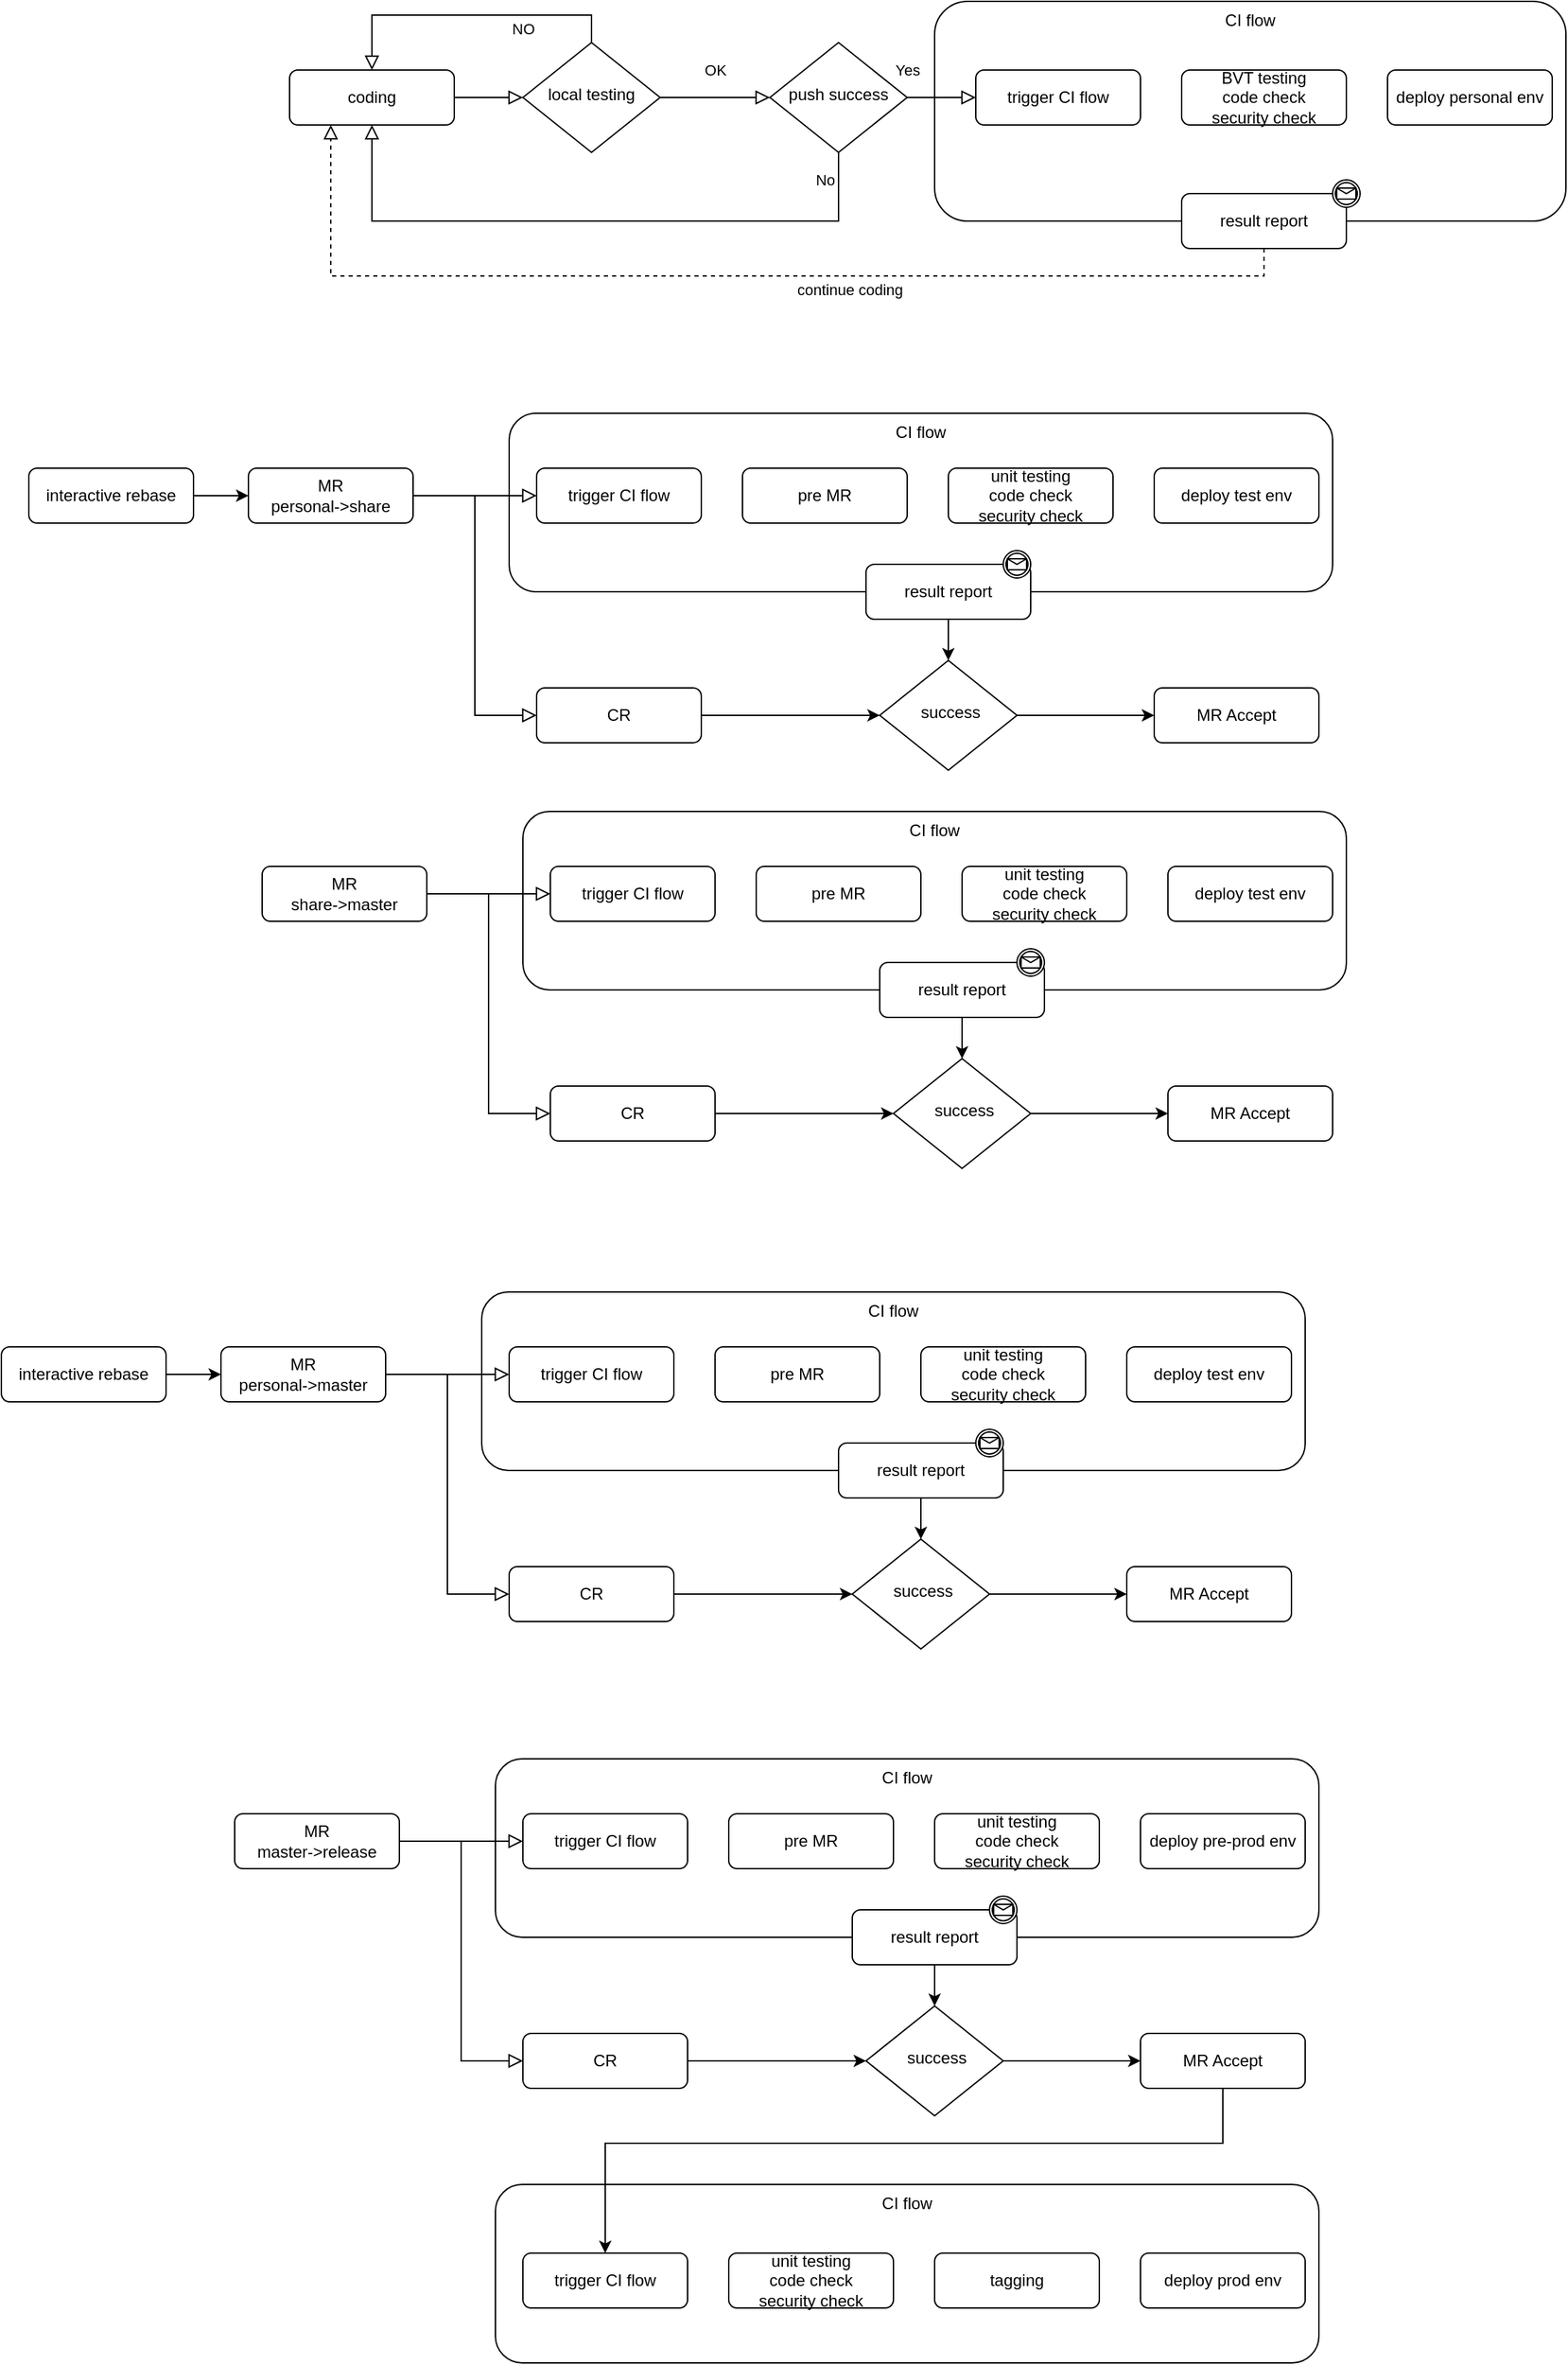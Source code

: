 <mxfile version="13.1.1" type="github" pages="2">
  <diagram id="C5RBs43oDa-KdzZeNtuy" name="Page-1">
    <mxGraphModel dx="2505" dy="872" grid="1" gridSize="10" guides="1" tooltips="1" connect="1" arrows="1" fold="1" page="1" pageScale="1" pageWidth="827" pageHeight="1169" math="0" shadow="0">
      <root>
        <mxCell id="WIyWlLk6GJQsqaUBKTNV-0" />
        <mxCell id="WIyWlLk6GJQsqaUBKTNV-1" parent="WIyWlLk6GJQsqaUBKTNV-0" />
        <mxCell id="t_nzQwryD62VC4QIRHLn-67" value="CI flow" style="html=1;whiteSpace=wrap;rounded=1;dropTarget=0;gradientColor=none;fillColor=none;verticalAlign=top;" vertex="1" parent="WIyWlLk6GJQsqaUBKTNV-1">
          <mxGeometry x="-30" y="1540" width="600" height="130" as="geometry" />
        </mxCell>
        <mxCell id="EYCDA7WUK3Sq9LTmLMJ8-7" value="continue coding" style="edgeStyle=orthogonalEdgeStyle;rounded=0;html=1;jettySize=auto;orthogonalLoop=1;fontSize=11;endArrow=block;endFill=0;endSize=8;strokeWidth=1;shadow=0;labelBackgroundColor=none;entryX=0.25;entryY=1;entryDx=0;entryDy=0;exitX=0.5;exitY=1;exitDx=0;exitDy=0;dashed=1;" parent="WIyWlLk6GJQsqaUBKTNV-1" source="EYCDA7WUK3Sq9LTmLMJ8-6" target="WIyWlLk6GJQsqaUBKTNV-3" edge="1">
          <mxGeometry x="-0.205" y="10" relative="1" as="geometry">
            <mxPoint as="offset" />
            <mxPoint x="50" y="300" as="sourcePoint" />
            <mxPoint x="-110" y="320" as="targetPoint" />
            <Array as="points">
              <mxPoint x="530" y="460" />
              <mxPoint x="-150" y="460" />
            </Array>
          </mxGeometry>
        </mxCell>
        <mxCell id="EYCDA7WUK3Sq9LTmLMJ8-3" value="CI flow" style="html=1;whiteSpace=wrap;rounded=1;dropTarget=0;gradientColor=none;fillColor=none;verticalAlign=top;" parent="WIyWlLk6GJQsqaUBKTNV-1" vertex="1">
          <mxGeometry x="290" y="260" width="460" height="160" as="geometry" />
        </mxCell>
        <mxCell id="WIyWlLk6GJQsqaUBKTNV-2" value="" style="rounded=0;html=1;jettySize=auto;orthogonalLoop=1;fontSize=11;endArrow=block;endFill=0;endSize=8;strokeWidth=1;shadow=0;labelBackgroundColor=none;edgeStyle=orthogonalEdgeStyle;" parent="WIyWlLk6GJQsqaUBKTNV-1" source="WIyWlLk6GJQsqaUBKTNV-3" target="WIyWlLk6GJQsqaUBKTNV-6" edge="1">
          <mxGeometry relative="1" as="geometry" />
        </mxCell>
        <mxCell id="WIyWlLk6GJQsqaUBKTNV-3" value="coding" style="rounded=1;whiteSpace=wrap;html=1;fontSize=12;glass=0;strokeWidth=1;shadow=0;" parent="WIyWlLk6GJQsqaUBKTNV-1" vertex="1">
          <mxGeometry x="-180" y="310" width="120" height="40" as="geometry" />
        </mxCell>
        <mxCell id="WIyWlLk6GJQsqaUBKTNV-4" value="OK" style="rounded=0;html=1;jettySize=auto;orthogonalLoop=1;fontSize=11;endArrow=block;endFill=0;endSize=8;strokeWidth=1;shadow=0;labelBackgroundColor=none;edgeStyle=orthogonalEdgeStyle;" parent="WIyWlLk6GJQsqaUBKTNV-1" source="WIyWlLk6GJQsqaUBKTNV-6" target="WIyWlLk6GJQsqaUBKTNV-10" edge="1">
          <mxGeometry y="20" relative="1" as="geometry">
            <mxPoint as="offset" />
          </mxGeometry>
        </mxCell>
        <mxCell id="WIyWlLk6GJQsqaUBKTNV-5" value="NO" style="edgeStyle=orthogonalEdgeStyle;rounded=0;html=1;jettySize=auto;orthogonalLoop=1;fontSize=11;endArrow=block;endFill=0;endSize=8;strokeWidth=1;shadow=0;labelBackgroundColor=none;entryX=0.5;entryY=0;entryDx=0;entryDy=0;exitX=0.5;exitY=0;exitDx=0;exitDy=0;" parent="WIyWlLk6GJQsqaUBKTNV-1" source="WIyWlLk6GJQsqaUBKTNV-6" target="WIyWlLk6GJQsqaUBKTNV-3" edge="1">
          <mxGeometry x="-0.364" y="10" relative="1" as="geometry">
            <mxPoint as="offset" />
            <mxPoint x="340" y="210" as="targetPoint" />
            <Array as="points">
              <mxPoint x="40" y="270" />
              <mxPoint x="-120" y="270" />
            </Array>
          </mxGeometry>
        </mxCell>
        <mxCell id="WIyWlLk6GJQsqaUBKTNV-6" value="local testing" style="rhombus;whiteSpace=wrap;html=1;shadow=0;fontFamily=Helvetica;fontSize=12;align=center;strokeWidth=1;spacing=6;spacingTop=-4;" parent="WIyWlLk6GJQsqaUBKTNV-1" vertex="1">
          <mxGeometry x="-10" y="290" width="100" height="80" as="geometry" />
        </mxCell>
        <mxCell id="WIyWlLk6GJQsqaUBKTNV-8" value="No" style="rounded=0;html=1;jettySize=auto;orthogonalLoop=1;fontSize=11;endArrow=block;endFill=0;endSize=8;strokeWidth=1;shadow=0;labelBackgroundColor=none;edgeStyle=orthogonalEdgeStyle;" parent="WIyWlLk6GJQsqaUBKTNV-1" source="WIyWlLk6GJQsqaUBKTNV-10" edge="1">
          <mxGeometry x="-0.913" y="-10" relative="1" as="geometry">
            <mxPoint as="offset" />
            <mxPoint x="-120" y="350" as="targetPoint" />
            <Array as="points">
              <mxPoint x="220" y="420" />
              <mxPoint x="-120" y="420" />
            </Array>
          </mxGeometry>
        </mxCell>
        <mxCell id="WIyWlLk6GJQsqaUBKTNV-9" value="Yes" style="edgeStyle=orthogonalEdgeStyle;rounded=0;html=1;jettySize=auto;orthogonalLoop=1;fontSize=11;endArrow=block;endFill=0;endSize=8;strokeWidth=1;shadow=0;labelBackgroundColor=none;" parent="WIyWlLk6GJQsqaUBKTNV-1" source="WIyWlLk6GJQsqaUBKTNV-10" target="WIyWlLk6GJQsqaUBKTNV-12" edge="1">
          <mxGeometry x="-1" y="20" relative="1" as="geometry">
            <mxPoint as="offset" />
          </mxGeometry>
        </mxCell>
        <mxCell id="WIyWlLk6GJQsqaUBKTNV-10" value="push success" style="rhombus;whiteSpace=wrap;html=1;shadow=0;fontFamily=Helvetica;fontSize=12;align=center;strokeWidth=1;spacing=6;spacingTop=-4;" parent="WIyWlLk6GJQsqaUBKTNV-1" vertex="1">
          <mxGeometry x="170" y="290" width="100" height="80" as="geometry" />
        </mxCell>
        <mxCell id="WIyWlLk6GJQsqaUBKTNV-12" value="trigger CI flow" style="rounded=1;whiteSpace=wrap;html=1;fontSize=12;glass=0;strokeWidth=1;shadow=0;" parent="WIyWlLk6GJQsqaUBKTNV-1" vertex="1">
          <mxGeometry x="320" y="310" width="120" height="40" as="geometry" />
        </mxCell>
        <mxCell id="EYCDA7WUK3Sq9LTmLMJ8-1" value="BVT testing&lt;br&gt;code check&lt;br&gt;security check" style="rounded=1;whiteSpace=wrap;html=1;fontSize=12;glass=0;strokeWidth=1;shadow=0;" parent="WIyWlLk6GJQsqaUBKTNV-1" vertex="1">
          <mxGeometry x="470" y="310" width="120" height="40" as="geometry" />
        </mxCell>
        <mxCell id="EYCDA7WUK3Sq9LTmLMJ8-2" value="deploy personal env" style="rounded=1;whiteSpace=wrap;html=1;fontSize=12;glass=0;strokeWidth=1;shadow=0;" parent="WIyWlLk6GJQsqaUBKTNV-1" vertex="1">
          <mxGeometry x="620" y="310" width="120" height="40" as="geometry" />
        </mxCell>
        <mxCell id="EYCDA7WUK3Sq9LTmLMJ8-6" value="result report" style="rounded=1;whiteSpace=wrap;html=1;fontSize=12;glass=0;strokeWidth=1;shadow=0;" parent="WIyWlLk6GJQsqaUBKTNV-1" vertex="1">
          <mxGeometry x="470" y="400" width="120" height="40" as="geometry" />
        </mxCell>
        <mxCell id="t_nzQwryD62VC4QIRHLn-0" value="MR&lt;br&gt;personal-&amp;gt;master" style="rounded=1;whiteSpace=wrap;html=1;fontSize=12;glass=0;strokeWidth=1;shadow=0;" vertex="1" parent="WIyWlLk6GJQsqaUBKTNV-1">
          <mxGeometry x="-230" y="1240" width="120" height="40" as="geometry" />
        </mxCell>
        <mxCell id="t_nzQwryD62VC4QIRHLn-42" style="edgeStyle=orthogonalEdgeStyle;rounded=0;orthogonalLoop=1;jettySize=auto;html=1;" edge="1" parent="WIyWlLk6GJQsqaUBKTNV-1" source="t_nzQwryD62VC4QIRHLn-1" target="t_nzQwryD62VC4QIRHLn-39">
          <mxGeometry relative="1" as="geometry" />
        </mxCell>
        <mxCell id="t_nzQwryD62VC4QIRHLn-1" value="CR" style="rounded=1;whiteSpace=wrap;html=1;fontSize=12;glass=0;strokeWidth=1;shadow=0;" vertex="1" parent="WIyWlLk6GJQsqaUBKTNV-1">
          <mxGeometry x="-20" y="1400" width="120" height="40" as="geometry" />
        </mxCell>
        <mxCell id="t_nzQwryD62VC4QIRHLn-2" value="trigger CI flow" style="rounded=1;whiteSpace=wrap;html=1;fontSize=12;glass=0;strokeWidth=1;shadow=0;" vertex="1" parent="WIyWlLk6GJQsqaUBKTNV-1">
          <mxGeometry x="-20" y="1240" width="120" height="40" as="geometry" />
        </mxCell>
        <mxCell id="t_nzQwryD62VC4QIRHLn-3" value="pre MR" style="rounded=1;whiteSpace=wrap;html=1;fontSize=12;glass=0;strokeWidth=1;shadow=0;" vertex="1" parent="WIyWlLk6GJQsqaUBKTNV-1">
          <mxGeometry x="130" y="1240" width="120" height="40" as="geometry" />
        </mxCell>
        <mxCell id="t_nzQwryD62VC4QIRHLn-4" value="unit testing&lt;br&gt;code check&lt;br&gt;security check" style="rounded=1;whiteSpace=wrap;html=1;fontSize=12;glass=0;strokeWidth=1;shadow=0;" vertex="1" parent="WIyWlLk6GJQsqaUBKTNV-1">
          <mxGeometry x="280" y="1240" width="120" height="40" as="geometry" />
        </mxCell>
        <mxCell id="t_nzQwryD62VC4QIRHLn-5" value="deploy test env" style="rounded=1;whiteSpace=wrap;html=1;fontSize=12;glass=0;strokeWidth=1;shadow=0;" vertex="1" parent="WIyWlLk6GJQsqaUBKTNV-1">
          <mxGeometry x="430" y="1240" width="120" height="40" as="geometry" />
        </mxCell>
        <mxCell id="t_nzQwryD62VC4QIRHLn-7" value="CI flow" style="html=1;whiteSpace=wrap;rounded=1;dropTarget=0;gradientColor=none;fillColor=none;verticalAlign=top;" vertex="1" parent="WIyWlLk6GJQsqaUBKTNV-1">
          <mxGeometry x="-40" y="1200" width="600" height="130" as="geometry" />
        </mxCell>
        <mxCell id="t_nzQwryD62VC4QIRHLn-43" style="edgeStyle=orthogonalEdgeStyle;rounded=0;orthogonalLoop=1;jettySize=auto;html=1;" edge="1" parent="WIyWlLk6GJQsqaUBKTNV-1" source="t_nzQwryD62VC4QIRHLn-6" target="t_nzQwryD62VC4QIRHLn-39">
          <mxGeometry relative="1" as="geometry" />
        </mxCell>
        <mxCell id="t_nzQwryD62VC4QIRHLn-6" value="result report" style="rounded=1;whiteSpace=wrap;html=1;fontSize=12;glass=0;strokeWidth=1;shadow=0;" vertex="1" parent="WIyWlLk6GJQsqaUBKTNV-1">
          <mxGeometry x="220" y="1310" width="120" height="40" as="geometry" />
        </mxCell>
        <mxCell id="t_nzQwryD62VC4QIRHLn-9" value="" style="rounded=0;html=1;jettySize=auto;orthogonalLoop=1;fontSize=11;endArrow=block;endFill=0;endSize=8;strokeWidth=1;shadow=0;labelBackgroundColor=none;edgeStyle=orthogonalEdgeStyle;entryX=0;entryY=0.5;entryDx=0;entryDy=0;exitX=1;exitY=0.5;exitDx=0;exitDy=0;" edge="1" parent="WIyWlLk6GJQsqaUBKTNV-1" source="t_nzQwryD62VC4QIRHLn-0" target="t_nzQwryD62VC4QIRHLn-1">
          <mxGeometry relative="1" as="geometry">
            <mxPoint x="-50" y="950" as="sourcePoint" />
            <mxPoint y="950" as="targetPoint" />
          </mxGeometry>
        </mxCell>
        <mxCell id="t_nzQwryD62VC4QIRHLn-10" value="" style="rounded=0;html=1;jettySize=auto;orthogonalLoop=1;fontSize=11;endArrow=block;endFill=0;endSize=8;strokeWidth=1;shadow=0;labelBackgroundColor=none;edgeStyle=orthogonalEdgeStyle;exitX=1;exitY=0.5;exitDx=0;exitDy=0;" edge="1" parent="WIyWlLk6GJQsqaUBKTNV-1" source="t_nzQwryD62VC4QIRHLn-0">
          <mxGeometry relative="1" as="geometry">
            <mxPoint x="-100" y="1270" as="sourcePoint" />
            <mxPoint x="-20" y="1260" as="targetPoint" />
          </mxGeometry>
        </mxCell>
        <mxCell id="t_nzQwryD62VC4QIRHLn-12" value="" style="shape=mxgraph.bpmn.shape;html=1;verticalLabelPosition=bottom;labelBackgroundColor=#ffffff;verticalAlign=top;align=center;perimeter=ellipsePerimeter;outlineConnect=0;outline=catching;symbol=message;" vertex="1" parent="WIyWlLk6GJQsqaUBKTNV-1">
          <mxGeometry x="580" y="390" width="20" height="20" as="geometry" />
        </mxCell>
        <mxCell id="t_nzQwryD62VC4QIRHLn-13" value="" style="shape=mxgraph.bpmn.shape;html=1;verticalLabelPosition=bottom;labelBackgroundColor=#ffffff;verticalAlign=top;align=center;perimeter=ellipsePerimeter;outlineConnect=0;outline=catching;symbol=message;" vertex="1" parent="WIyWlLk6GJQsqaUBKTNV-1">
          <mxGeometry x="320" y="1300" width="20" height="20" as="geometry" />
        </mxCell>
        <mxCell id="t_nzQwryD62VC4QIRHLn-38" value="MR Accept" style="rounded=1;whiteSpace=wrap;html=1;fontSize=12;glass=0;strokeWidth=1;shadow=0;" vertex="1" parent="WIyWlLk6GJQsqaUBKTNV-1">
          <mxGeometry x="430" y="1400" width="120" height="40" as="geometry" />
        </mxCell>
        <mxCell id="t_nzQwryD62VC4QIRHLn-41" value="" style="edgeStyle=orthogonalEdgeStyle;rounded=0;orthogonalLoop=1;jettySize=auto;html=1;entryX=0;entryY=0.5;entryDx=0;entryDy=0;" edge="1" parent="WIyWlLk6GJQsqaUBKTNV-1" source="t_nzQwryD62VC4QIRHLn-39" target="t_nzQwryD62VC4QIRHLn-38">
          <mxGeometry relative="1" as="geometry">
            <mxPoint x="150" y="1420" as="targetPoint" />
          </mxGeometry>
        </mxCell>
        <mxCell id="t_nzQwryD62VC4QIRHLn-39" value="&amp;nbsp;success" style="rhombus;whiteSpace=wrap;html=1;shadow=0;fontFamily=Helvetica;fontSize=12;align=center;strokeWidth=1;spacing=6;spacingTop=-4;" vertex="1" parent="WIyWlLk6GJQsqaUBKTNV-1">
          <mxGeometry x="230" y="1380" width="100" height="80" as="geometry" />
        </mxCell>
        <mxCell id="t_nzQwryD62VC4QIRHLn-60" value="MR&lt;br&gt;master-&amp;gt;release" style="rounded=1;whiteSpace=wrap;html=1;fontSize=12;glass=0;strokeWidth=1;shadow=0;" vertex="1" parent="WIyWlLk6GJQsqaUBKTNV-1">
          <mxGeometry x="-220" y="1580" width="120" height="40" as="geometry" />
        </mxCell>
        <mxCell id="t_nzQwryD62VC4QIRHLn-61" style="edgeStyle=orthogonalEdgeStyle;rounded=0;orthogonalLoop=1;jettySize=auto;html=1;" edge="1" parent="WIyWlLk6GJQsqaUBKTNV-1" source="t_nzQwryD62VC4QIRHLn-62" target="t_nzQwryD62VC4QIRHLn-75">
          <mxGeometry relative="1" as="geometry" />
        </mxCell>
        <mxCell id="t_nzQwryD62VC4QIRHLn-62" value="CR" style="rounded=1;whiteSpace=wrap;html=1;fontSize=12;glass=0;strokeWidth=1;shadow=0;" vertex="1" parent="WIyWlLk6GJQsqaUBKTNV-1">
          <mxGeometry x="-10" y="1740" width="120" height="40" as="geometry" />
        </mxCell>
        <mxCell id="t_nzQwryD62VC4QIRHLn-63" value="trigger CI flow" style="rounded=1;whiteSpace=wrap;html=1;fontSize=12;glass=0;strokeWidth=1;shadow=0;" vertex="1" parent="WIyWlLk6GJQsqaUBKTNV-1">
          <mxGeometry x="-10" y="1580" width="120" height="40" as="geometry" />
        </mxCell>
        <mxCell id="t_nzQwryD62VC4QIRHLn-64" value="pre MR" style="rounded=1;whiteSpace=wrap;html=1;fontSize=12;glass=0;strokeWidth=1;shadow=0;" vertex="1" parent="WIyWlLk6GJQsqaUBKTNV-1">
          <mxGeometry x="140" y="1580" width="120" height="40" as="geometry" />
        </mxCell>
        <mxCell id="t_nzQwryD62VC4QIRHLn-65" value="unit testing&lt;br&gt;code check&lt;br&gt;security check" style="rounded=1;whiteSpace=wrap;html=1;fontSize=12;glass=0;strokeWidth=1;shadow=0;" vertex="1" parent="WIyWlLk6GJQsqaUBKTNV-1">
          <mxGeometry x="290" y="1580" width="120" height="40" as="geometry" />
        </mxCell>
        <mxCell id="t_nzQwryD62VC4QIRHLn-66" value="deploy pre-prod env" style="rounded=1;whiteSpace=wrap;html=1;fontSize=12;glass=0;strokeWidth=1;shadow=0;" vertex="1" parent="WIyWlLk6GJQsqaUBKTNV-1">
          <mxGeometry x="440" y="1580" width="120" height="40" as="geometry" />
        </mxCell>
        <mxCell id="t_nzQwryD62VC4QIRHLn-68" style="edgeStyle=orthogonalEdgeStyle;rounded=0;orthogonalLoop=1;jettySize=auto;html=1;" edge="1" parent="WIyWlLk6GJQsqaUBKTNV-1" source="t_nzQwryD62VC4QIRHLn-69" target="t_nzQwryD62VC4QIRHLn-75">
          <mxGeometry relative="1" as="geometry" />
        </mxCell>
        <mxCell id="t_nzQwryD62VC4QIRHLn-69" value="result report" style="rounded=1;whiteSpace=wrap;html=1;fontSize=12;glass=0;strokeWidth=1;shadow=0;" vertex="1" parent="WIyWlLk6GJQsqaUBKTNV-1">
          <mxGeometry x="230" y="1650" width="120" height="40" as="geometry" />
        </mxCell>
        <mxCell id="t_nzQwryD62VC4QIRHLn-70" value="" style="rounded=0;html=1;jettySize=auto;orthogonalLoop=1;fontSize=11;endArrow=block;endFill=0;endSize=8;strokeWidth=1;shadow=0;labelBackgroundColor=none;edgeStyle=orthogonalEdgeStyle;entryX=0;entryY=0.5;entryDx=0;entryDy=0;exitX=1;exitY=0.5;exitDx=0;exitDy=0;" edge="1" parent="WIyWlLk6GJQsqaUBKTNV-1" source="t_nzQwryD62VC4QIRHLn-60" target="t_nzQwryD62VC4QIRHLn-62">
          <mxGeometry relative="1" as="geometry">
            <mxPoint x="-40" y="1290" as="sourcePoint" />
            <mxPoint x="10" y="1290" as="targetPoint" />
          </mxGeometry>
        </mxCell>
        <mxCell id="t_nzQwryD62VC4QIRHLn-71" value="" style="rounded=0;html=1;jettySize=auto;orthogonalLoop=1;fontSize=11;endArrow=block;endFill=0;endSize=8;strokeWidth=1;shadow=0;labelBackgroundColor=none;edgeStyle=orthogonalEdgeStyle;exitX=1;exitY=0.5;exitDx=0;exitDy=0;" edge="1" parent="WIyWlLk6GJQsqaUBKTNV-1" source="t_nzQwryD62VC4QIRHLn-60">
          <mxGeometry relative="1" as="geometry">
            <mxPoint x="-90" y="1610" as="sourcePoint" />
            <mxPoint x="-10" y="1600" as="targetPoint" />
          </mxGeometry>
        </mxCell>
        <mxCell id="t_nzQwryD62VC4QIRHLn-72" value="" style="shape=mxgraph.bpmn.shape;html=1;verticalLabelPosition=bottom;labelBackgroundColor=#ffffff;verticalAlign=top;align=center;perimeter=ellipsePerimeter;outlineConnect=0;outline=catching;symbol=message;" vertex="1" parent="WIyWlLk6GJQsqaUBKTNV-1">
          <mxGeometry x="330" y="1640" width="20" height="20" as="geometry" />
        </mxCell>
        <mxCell id="t_nzQwryD62VC4QIRHLn-120" style="edgeStyle=orthogonalEdgeStyle;rounded=0;orthogonalLoop=1;jettySize=auto;html=1;" edge="1" parent="WIyWlLk6GJQsqaUBKTNV-1" source="t_nzQwryD62VC4QIRHLn-73" target="t_nzQwryD62VC4QIRHLn-119">
          <mxGeometry relative="1" as="geometry">
            <Array as="points">
              <mxPoint x="500" y="1820" />
              <mxPoint x="50" y="1820" />
            </Array>
          </mxGeometry>
        </mxCell>
        <mxCell id="t_nzQwryD62VC4QIRHLn-73" value="MR Accept" style="rounded=1;whiteSpace=wrap;html=1;fontSize=12;glass=0;strokeWidth=1;shadow=0;" vertex="1" parent="WIyWlLk6GJQsqaUBKTNV-1">
          <mxGeometry x="440" y="1740" width="120" height="40" as="geometry" />
        </mxCell>
        <mxCell id="t_nzQwryD62VC4QIRHLn-81" style="edgeStyle=orthogonalEdgeStyle;rounded=0;orthogonalLoop=1;jettySize=auto;html=1;" edge="1" parent="WIyWlLk6GJQsqaUBKTNV-1" source="t_nzQwryD62VC4QIRHLn-75" target="t_nzQwryD62VC4QIRHLn-73">
          <mxGeometry relative="1" as="geometry" />
        </mxCell>
        <mxCell id="t_nzQwryD62VC4QIRHLn-75" value="&amp;nbsp;success" style="rhombus;whiteSpace=wrap;html=1;shadow=0;fontFamily=Helvetica;fontSize=12;align=center;strokeWidth=1;spacing=6;spacingTop=-4;" vertex="1" parent="WIyWlLk6GJQsqaUBKTNV-1">
          <mxGeometry x="240" y="1720" width="100" height="80" as="geometry" />
        </mxCell>
        <mxCell id="t_nzQwryD62VC4QIRHLn-80" style="edgeStyle=orthogonalEdgeStyle;rounded=0;orthogonalLoop=1;jettySize=auto;html=1;" edge="1" parent="WIyWlLk6GJQsqaUBKTNV-1" source="t_nzQwryD62VC4QIRHLn-78" target="t_nzQwryD62VC4QIRHLn-0">
          <mxGeometry relative="1" as="geometry" />
        </mxCell>
        <mxCell id="t_nzQwryD62VC4QIRHLn-78" value="interactive rebase" style="rounded=1;whiteSpace=wrap;html=1;fontSize=12;glass=0;strokeWidth=1;shadow=0;" vertex="1" parent="WIyWlLk6GJQsqaUBKTNV-1">
          <mxGeometry x="-390" y="1240" width="120" height="40" as="geometry" />
        </mxCell>
        <mxCell id="t_nzQwryD62VC4QIRHLn-82" value="MR&lt;br&gt;personal-&amp;gt;share" style="rounded=1;whiteSpace=wrap;html=1;fontSize=12;glass=0;strokeWidth=1;shadow=0;" vertex="1" parent="WIyWlLk6GJQsqaUBKTNV-1">
          <mxGeometry x="-210" y="600" width="120" height="40" as="geometry" />
        </mxCell>
        <mxCell id="t_nzQwryD62VC4QIRHLn-83" style="edgeStyle=orthogonalEdgeStyle;rounded=0;orthogonalLoop=1;jettySize=auto;html=1;" edge="1" parent="WIyWlLk6GJQsqaUBKTNV-1" source="t_nzQwryD62VC4QIRHLn-84" target="t_nzQwryD62VC4QIRHLn-97">
          <mxGeometry relative="1" as="geometry" />
        </mxCell>
        <mxCell id="t_nzQwryD62VC4QIRHLn-84" value="CR" style="rounded=1;whiteSpace=wrap;html=1;fontSize=12;glass=0;strokeWidth=1;shadow=0;" vertex="1" parent="WIyWlLk6GJQsqaUBKTNV-1">
          <mxGeometry y="760" width="120" height="40" as="geometry" />
        </mxCell>
        <mxCell id="t_nzQwryD62VC4QIRHLn-85" value="trigger CI flow" style="rounded=1;whiteSpace=wrap;html=1;fontSize=12;glass=0;strokeWidth=1;shadow=0;" vertex="1" parent="WIyWlLk6GJQsqaUBKTNV-1">
          <mxGeometry y="600" width="120" height="40" as="geometry" />
        </mxCell>
        <mxCell id="t_nzQwryD62VC4QIRHLn-86" value="pre MR" style="rounded=1;whiteSpace=wrap;html=1;fontSize=12;glass=0;strokeWidth=1;shadow=0;" vertex="1" parent="WIyWlLk6GJQsqaUBKTNV-1">
          <mxGeometry x="150" y="600" width="120" height="40" as="geometry" />
        </mxCell>
        <mxCell id="t_nzQwryD62VC4QIRHLn-87" value="unit testing&lt;br&gt;code check&lt;br&gt;security check" style="rounded=1;whiteSpace=wrap;html=1;fontSize=12;glass=0;strokeWidth=1;shadow=0;" vertex="1" parent="WIyWlLk6GJQsqaUBKTNV-1">
          <mxGeometry x="300" y="600" width="120" height="40" as="geometry" />
        </mxCell>
        <mxCell id="t_nzQwryD62VC4QIRHLn-88" value="deploy test env" style="rounded=1;whiteSpace=wrap;html=1;fontSize=12;glass=0;strokeWidth=1;shadow=0;" vertex="1" parent="WIyWlLk6GJQsqaUBKTNV-1">
          <mxGeometry x="450" y="600" width="120" height="40" as="geometry" />
        </mxCell>
        <mxCell id="t_nzQwryD62VC4QIRHLn-89" value="CI flow" style="html=1;whiteSpace=wrap;rounded=1;dropTarget=0;gradientColor=none;fillColor=none;verticalAlign=top;" vertex="1" parent="WIyWlLk6GJQsqaUBKTNV-1">
          <mxGeometry x="-20" y="560" width="600" height="130" as="geometry" />
        </mxCell>
        <mxCell id="t_nzQwryD62VC4QIRHLn-90" style="edgeStyle=orthogonalEdgeStyle;rounded=0;orthogonalLoop=1;jettySize=auto;html=1;" edge="1" parent="WIyWlLk6GJQsqaUBKTNV-1" source="t_nzQwryD62VC4QIRHLn-91" target="t_nzQwryD62VC4QIRHLn-97">
          <mxGeometry relative="1" as="geometry" />
        </mxCell>
        <mxCell id="t_nzQwryD62VC4QIRHLn-91" value="result report" style="rounded=1;whiteSpace=wrap;html=1;fontSize=12;glass=0;strokeWidth=1;shadow=0;" vertex="1" parent="WIyWlLk6GJQsqaUBKTNV-1">
          <mxGeometry x="240" y="670" width="120" height="40" as="geometry" />
        </mxCell>
        <mxCell id="t_nzQwryD62VC4QIRHLn-92" value="" style="rounded=0;html=1;jettySize=auto;orthogonalLoop=1;fontSize=11;endArrow=block;endFill=0;endSize=8;strokeWidth=1;shadow=0;labelBackgroundColor=none;edgeStyle=orthogonalEdgeStyle;entryX=0;entryY=0.5;entryDx=0;entryDy=0;exitX=1;exitY=0.5;exitDx=0;exitDy=0;" edge="1" parent="WIyWlLk6GJQsqaUBKTNV-1" source="t_nzQwryD62VC4QIRHLn-82" target="t_nzQwryD62VC4QIRHLn-84">
          <mxGeometry relative="1" as="geometry">
            <mxPoint x="-30" y="310" as="sourcePoint" />
            <mxPoint x="20" y="310" as="targetPoint" />
          </mxGeometry>
        </mxCell>
        <mxCell id="t_nzQwryD62VC4QIRHLn-93" value="" style="rounded=0;html=1;jettySize=auto;orthogonalLoop=1;fontSize=11;endArrow=block;endFill=0;endSize=8;strokeWidth=1;shadow=0;labelBackgroundColor=none;edgeStyle=orthogonalEdgeStyle;exitX=1;exitY=0.5;exitDx=0;exitDy=0;" edge="1" parent="WIyWlLk6GJQsqaUBKTNV-1" source="t_nzQwryD62VC4QIRHLn-82">
          <mxGeometry relative="1" as="geometry">
            <mxPoint x="-80" y="630" as="sourcePoint" />
            <mxPoint y="620" as="targetPoint" />
          </mxGeometry>
        </mxCell>
        <mxCell id="t_nzQwryD62VC4QIRHLn-94" value="" style="shape=mxgraph.bpmn.shape;html=1;verticalLabelPosition=bottom;labelBackgroundColor=#ffffff;verticalAlign=top;align=center;perimeter=ellipsePerimeter;outlineConnect=0;outline=catching;symbol=message;" vertex="1" parent="WIyWlLk6GJQsqaUBKTNV-1">
          <mxGeometry x="340" y="660" width="20" height="20" as="geometry" />
        </mxCell>
        <mxCell id="t_nzQwryD62VC4QIRHLn-95" value="MR Accept" style="rounded=1;whiteSpace=wrap;html=1;fontSize=12;glass=0;strokeWidth=1;shadow=0;" vertex="1" parent="WIyWlLk6GJQsqaUBKTNV-1">
          <mxGeometry x="450" y="760" width="120" height="40" as="geometry" />
        </mxCell>
        <mxCell id="t_nzQwryD62VC4QIRHLn-96" value="" style="edgeStyle=orthogonalEdgeStyle;rounded=0;orthogonalLoop=1;jettySize=auto;html=1;entryX=0;entryY=0.5;entryDx=0;entryDy=0;" edge="1" parent="WIyWlLk6GJQsqaUBKTNV-1" source="t_nzQwryD62VC4QIRHLn-97" target="t_nzQwryD62VC4QIRHLn-95">
          <mxGeometry relative="1" as="geometry">
            <mxPoint x="170" y="780" as="targetPoint" />
          </mxGeometry>
        </mxCell>
        <mxCell id="t_nzQwryD62VC4QIRHLn-97" value="&amp;nbsp;success" style="rhombus;whiteSpace=wrap;html=1;shadow=0;fontFamily=Helvetica;fontSize=12;align=center;strokeWidth=1;spacing=6;spacingTop=-4;" vertex="1" parent="WIyWlLk6GJQsqaUBKTNV-1">
          <mxGeometry x="250" y="740" width="100" height="80" as="geometry" />
        </mxCell>
        <mxCell id="t_nzQwryD62VC4QIRHLn-98" style="edgeStyle=orthogonalEdgeStyle;rounded=0;orthogonalLoop=1;jettySize=auto;html=1;" edge="1" parent="WIyWlLk6GJQsqaUBKTNV-1" source="t_nzQwryD62VC4QIRHLn-99" target="t_nzQwryD62VC4QIRHLn-82">
          <mxGeometry relative="1" as="geometry" />
        </mxCell>
        <mxCell id="t_nzQwryD62VC4QIRHLn-99" value="interactive rebase" style="rounded=1;whiteSpace=wrap;html=1;fontSize=12;glass=0;strokeWidth=1;shadow=0;" vertex="1" parent="WIyWlLk6GJQsqaUBKTNV-1">
          <mxGeometry x="-370" y="600" width="120" height="40" as="geometry" />
        </mxCell>
        <mxCell id="t_nzQwryD62VC4QIRHLn-100" value="MR&lt;br&gt;share-&amp;gt;master" style="rounded=1;whiteSpace=wrap;html=1;fontSize=12;glass=0;strokeWidth=1;shadow=0;" vertex="1" parent="WIyWlLk6GJQsqaUBKTNV-1">
          <mxGeometry x="-200" y="890" width="120" height="40" as="geometry" />
        </mxCell>
        <mxCell id="t_nzQwryD62VC4QIRHLn-101" style="edgeStyle=orthogonalEdgeStyle;rounded=0;orthogonalLoop=1;jettySize=auto;html=1;" edge="1" parent="WIyWlLk6GJQsqaUBKTNV-1" source="t_nzQwryD62VC4QIRHLn-102" target="t_nzQwryD62VC4QIRHLn-115">
          <mxGeometry relative="1" as="geometry" />
        </mxCell>
        <mxCell id="t_nzQwryD62VC4QIRHLn-102" value="CR" style="rounded=1;whiteSpace=wrap;html=1;fontSize=12;glass=0;strokeWidth=1;shadow=0;" vertex="1" parent="WIyWlLk6GJQsqaUBKTNV-1">
          <mxGeometry x="10" y="1050" width="120" height="40" as="geometry" />
        </mxCell>
        <mxCell id="t_nzQwryD62VC4QIRHLn-103" value="trigger CI flow" style="rounded=1;whiteSpace=wrap;html=1;fontSize=12;glass=0;strokeWidth=1;shadow=0;" vertex="1" parent="WIyWlLk6GJQsqaUBKTNV-1">
          <mxGeometry x="10" y="890" width="120" height="40" as="geometry" />
        </mxCell>
        <mxCell id="t_nzQwryD62VC4QIRHLn-104" value="pre MR" style="rounded=1;whiteSpace=wrap;html=1;fontSize=12;glass=0;strokeWidth=1;shadow=0;" vertex="1" parent="WIyWlLk6GJQsqaUBKTNV-1">
          <mxGeometry x="160" y="890" width="120" height="40" as="geometry" />
        </mxCell>
        <mxCell id="t_nzQwryD62VC4QIRHLn-105" value="unit testing&lt;br&gt;code check&lt;br&gt;security check" style="rounded=1;whiteSpace=wrap;html=1;fontSize=12;glass=0;strokeWidth=1;shadow=0;" vertex="1" parent="WIyWlLk6GJQsqaUBKTNV-1">
          <mxGeometry x="310" y="890" width="120" height="40" as="geometry" />
        </mxCell>
        <mxCell id="t_nzQwryD62VC4QIRHLn-106" value="deploy test env" style="rounded=1;whiteSpace=wrap;html=1;fontSize=12;glass=0;strokeWidth=1;shadow=0;" vertex="1" parent="WIyWlLk6GJQsqaUBKTNV-1">
          <mxGeometry x="460" y="890" width="120" height="40" as="geometry" />
        </mxCell>
        <mxCell id="t_nzQwryD62VC4QIRHLn-107" value="CI flow" style="html=1;whiteSpace=wrap;rounded=1;dropTarget=0;gradientColor=none;fillColor=none;verticalAlign=top;" vertex="1" parent="WIyWlLk6GJQsqaUBKTNV-1">
          <mxGeometry x="-10" y="850" width="600" height="130" as="geometry" />
        </mxCell>
        <mxCell id="t_nzQwryD62VC4QIRHLn-108" style="edgeStyle=orthogonalEdgeStyle;rounded=0;orthogonalLoop=1;jettySize=auto;html=1;" edge="1" parent="WIyWlLk6GJQsqaUBKTNV-1" source="t_nzQwryD62VC4QIRHLn-109" target="t_nzQwryD62VC4QIRHLn-115">
          <mxGeometry relative="1" as="geometry" />
        </mxCell>
        <mxCell id="t_nzQwryD62VC4QIRHLn-109" value="result report" style="rounded=1;whiteSpace=wrap;html=1;fontSize=12;glass=0;strokeWidth=1;shadow=0;" vertex="1" parent="WIyWlLk6GJQsqaUBKTNV-1">
          <mxGeometry x="250" y="960" width="120" height="40" as="geometry" />
        </mxCell>
        <mxCell id="t_nzQwryD62VC4QIRHLn-110" value="" style="rounded=0;html=1;jettySize=auto;orthogonalLoop=1;fontSize=11;endArrow=block;endFill=0;endSize=8;strokeWidth=1;shadow=0;labelBackgroundColor=none;edgeStyle=orthogonalEdgeStyle;entryX=0;entryY=0.5;entryDx=0;entryDy=0;exitX=1;exitY=0.5;exitDx=0;exitDy=0;" edge="1" parent="WIyWlLk6GJQsqaUBKTNV-1" source="t_nzQwryD62VC4QIRHLn-100" target="t_nzQwryD62VC4QIRHLn-102">
          <mxGeometry relative="1" as="geometry">
            <mxPoint x="-20" y="600" as="sourcePoint" />
            <mxPoint x="30" y="600" as="targetPoint" />
          </mxGeometry>
        </mxCell>
        <mxCell id="t_nzQwryD62VC4QIRHLn-111" value="" style="rounded=0;html=1;jettySize=auto;orthogonalLoop=1;fontSize=11;endArrow=block;endFill=0;endSize=8;strokeWidth=1;shadow=0;labelBackgroundColor=none;edgeStyle=orthogonalEdgeStyle;exitX=1;exitY=0.5;exitDx=0;exitDy=0;" edge="1" parent="WIyWlLk6GJQsqaUBKTNV-1" source="t_nzQwryD62VC4QIRHLn-100">
          <mxGeometry relative="1" as="geometry">
            <mxPoint x="-70" y="920" as="sourcePoint" />
            <mxPoint x="10" y="910" as="targetPoint" />
          </mxGeometry>
        </mxCell>
        <mxCell id="t_nzQwryD62VC4QIRHLn-112" value="" style="shape=mxgraph.bpmn.shape;html=1;verticalLabelPosition=bottom;labelBackgroundColor=#ffffff;verticalAlign=top;align=center;perimeter=ellipsePerimeter;outlineConnect=0;outline=catching;symbol=message;" vertex="1" parent="WIyWlLk6GJQsqaUBKTNV-1">
          <mxGeometry x="350" y="950" width="20" height="20" as="geometry" />
        </mxCell>
        <mxCell id="t_nzQwryD62VC4QIRHLn-113" value="MR Accept" style="rounded=1;whiteSpace=wrap;html=1;fontSize=12;glass=0;strokeWidth=1;shadow=0;" vertex="1" parent="WIyWlLk6GJQsqaUBKTNV-1">
          <mxGeometry x="460" y="1050" width="120" height="40" as="geometry" />
        </mxCell>
        <mxCell id="t_nzQwryD62VC4QIRHLn-114" value="" style="edgeStyle=orthogonalEdgeStyle;rounded=0;orthogonalLoop=1;jettySize=auto;html=1;entryX=0;entryY=0.5;entryDx=0;entryDy=0;" edge="1" parent="WIyWlLk6GJQsqaUBKTNV-1" source="t_nzQwryD62VC4QIRHLn-115" target="t_nzQwryD62VC4QIRHLn-113">
          <mxGeometry relative="1" as="geometry">
            <mxPoint x="180" y="1070" as="targetPoint" />
          </mxGeometry>
        </mxCell>
        <mxCell id="t_nzQwryD62VC4QIRHLn-115" value="&amp;nbsp;success" style="rhombus;whiteSpace=wrap;html=1;shadow=0;fontFamily=Helvetica;fontSize=12;align=center;strokeWidth=1;spacing=6;spacingTop=-4;" vertex="1" parent="WIyWlLk6GJQsqaUBKTNV-1">
          <mxGeometry x="260" y="1030" width="100" height="80" as="geometry" />
        </mxCell>
        <mxCell id="t_nzQwryD62VC4QIRHLn-118" value="CI flow" style="html=1;whiteSpace=wrap;rounded=1;dropTarget=0;gradientColor=none;fillColor=none;verticalAlign=top;" vertex="1" parent="WIyWlLk6GJQsqaUBKTNV-1">
          <mxGeometry x="-30" y="1850" width="600" height="130" as="geometry" />
        </mxCell>
        <mxCell id="t_nzQwryD62VC4QIRHLn-119" value="trigger CI flow" style="rounded=1;whiteSpace=wrap;html=1;fontSize=12;glass=0;strokeWidth=1;shadow=0;" vertex="1" parent="WIyWlLk6GJQsqaUBKTNV-1">
          <mxGeometry x="-10" y="1900" width="120" height="40" as="geometry" />
        </mxCell>
        <mxCell id="t_nzQwryD62VC4QIRHLn-121" value="unit testing&lt;br&gt;code check&lt;br&gt;security check" style="rounded=1;whiteSpace=wrap;html=1;fontSize=12;glass=0;strokeWidth=1;shadow=0;" vertex="1" parent="WIyWlLk6GJQsqaUBKTNV-1">
          <mxGeometry x="140" y="1900" width="120" height="40" as="geometry" />
        </mxCell>
        <mxCell id="t_nzQwryD62VC4QIRHLn-122" value="tagging" style="rounded=1;whiteSpace=wrap;html=1;fontSize=12;glass=0;strokeWidth=1;shadow=0;" vertex="1" parent="WIyWlLk6GJQsqaUBKTNV-1">
          <mxGeometry x="290" y="1900" width="120" height="40" as="geometry" />
        </mxCell>
        <mxCell id="t_nzQwryD62VC4QIRHLn-123" value="deploy prod env" style="rounded=1;whiteSpace=wrap;html=1;fontSize=12;glass=0;strokeWidth=1;shadow=0;" vertex="1" parent="WIyWlLk6GJQsqaUBKTNV-1">
          <mxGeometry x="440" y="1900" width="120" height="40" as="geometry" />
        </mxCell>
      </root>
    </mxGraphModel>
  </diagram>
  <diagram id="V3Asu_A8PvFXlVaGFkqj" name="Page-2">
    <mxGraphModel dx="1186" dy="741" grid="1" gridSize="10" guides="1" tooltips="1" connect="1" arrows="1" fold="1" page="1" pageScale="1" pageWidth="827" pageHeight="1169" math="0" shadow="0">
      <root>
        <mxCell id="pggRfybKO8Wr7rq971be-0" />
        <mxCell id="pggRfybKO8Wr7rq971be-1" parent="pggRfybKO8Wr7rq971be-0" />
        <mxCell id="pggRfybKO8Wr7rq971be-2" value="" style="endArrow=classic;html=1;" edge="1" parent="pggRfybKO8Wr7rq971be-1">
          <mxGeometry width="50" height="50" relative="1" as="geometry">
            <mxPoint x="120" y="280" as="sourcePoint" />
            <mxPoint x="570" y="280" as="targetPoint" />
          </mxGeometry>
        </mxCell>
        <mxCell id="pggRfybKO8Wr7rq971be-3" value="release" style="text;html=1;align=center;verticalAlign=middle;resizable=0;points=[];autosize=1;" vertex="1" parent="pggRfybKO8Wr7rq971be-1">
          <mxGeometry x="590" y="270" width="50" height="20" as="geometry" />
        </mxCell>
        <mxCell id="pggRfybKO8Wr7rq971be-4" value="" style="endArrow=classic;html=1;" edge="1" parent="pggRfybKO8Wr7rq971be-1">
          <mxGeometry width="50" height="50" relative="1" as="geometry">
            <mxPoint x="120" y="350" as="sourcePoint" />
            <mxPoint x="570" y="350" as="targetPoint" />
          </mxGeometry>
        </mxCell>
      </root>
    </mxGraphModel>
  </diagram>
</mxfile>
